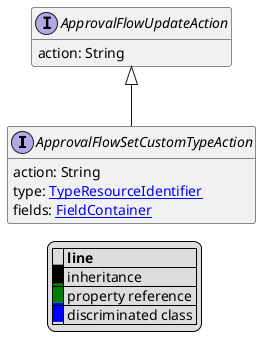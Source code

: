 @startuml

hide empty fields
hide empty methods
legend
|= |= line |
|<back:black>   </back>| inheritance |
|<back:green>   </back>| property reference |
|<back:blue>   </back>| discriminated class |
endlegend
interface ApprovalFlowSetCustomTypeAction [[ApprovalFlowSetCustomTypeAction.svg]] extends ApprovalFlowUpdateAction {
    action: String
    type: [[TypeResourceIdentifier.svg TypeResourceIdentifier]]
    fields: [[FieldContainer.svg FieldContainer]]
}
interface ApprovalFlowUpdateAction [[ApprovalFlowUpdateAction.svg]]  {
    action: String
}





@enduml
